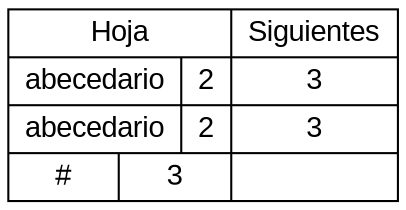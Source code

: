 digraph G { 

nodesep=0.8;

ranksep=0.5;

node [fontname="Arial"]; 
node_A [shape=record  label=
" {Hoja |{abecedario|2}|{abecedario|2}|{#|3}}|{Siguientes|3|3|} "]; 

}


